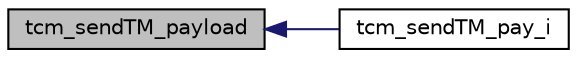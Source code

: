 digraph "tcm_sendTM_payload"
{
 // INTERACTIVE_SVG=YES
  bgcolor="transparent";
  edge [fontname="Helvetica",fontsize="10",labelfontname="Helvetica",labelfontsize="10"];
  node [fontname="Helvetica",fontsize="10",shape=record];
  rankdir="LR";
  Node1 [label="tcm_sendTM_payload",height=0.2,width=0.4,color="black", fillcolor="grey75", style="filled" fontcolor="black"];
  Node1 -> Node2 [dir="back",color="midnightblue",fontsize="10",style="solid",fontname="Helvetica"];
  Node2 [label="tcm_sendTM_pay_i",height=0.2,width=0.4,color="black",URL="$cmd_t_c_m_8h.html#a12fcdad4d961366044ddcda38c6f6039",tooltip="Envia la TM de un DAT_Payload pay_i usado como arumento (param) Toma el buffer de dat_get_PayloadVar(..."];
}

